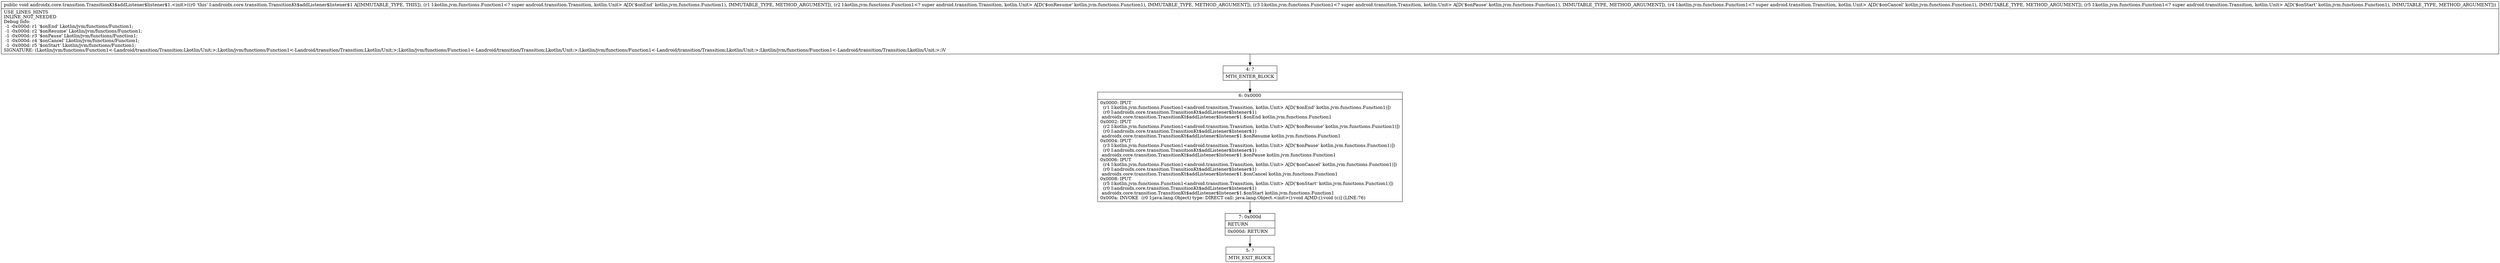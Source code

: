 digraph "CFG forandroidx.core.transition.TransitionKt$addListener$listener$1.\<init\>(Lkotlin\/jvm\/functions\/Function1;Lkotlin\/jvm\/functions\/Function1;Lkotlin\/jvm\/functions\/Function1;Lkotlin\/jvm\/functions\/Function1;Lkotlin\/jvm\/functions\/Function1;)V" {
Node_4 [shape=record,label="{4\:\ ?|MTH_ENTER_BLOCK\l}"];
Node_6 [shape=record,label="{6\:\ 0x0000|0x0000: IPUT  \l  (r1 I:kotlin.jvm.functions.Function1\<android.transition.Transition, kotlin.Unit\> A[D('$onEnd' kotlin.jvm.functions.Function1)])\l  (r0 I:androidx.core.transition.TransitionKt$addListener$listener$1)\l androidx.core.transition.TransitionKt$addListener$listener$1.$onEnd kotlin.jvm.functions.Function1 \l0x0002: IPUT  \l  (r2 I:kotlin.jvm.functions.Function1\<android.transition.Transition, kotlin.Unit\> A[D('$onResume' kotlin.jvm.functions.Function1)])\l  (r0 I:androidx.core.transition.TransitionKt$addListener$listener$1)\l androidx.core.transition.TransitionKt$addListener$listener$1.$onResume kotlin.jvm.functions.Function1 \l0x0004: IPUT  \l  (r3 I:kotlin.jvm.functions.Function1\<android.transition.Transition, kotlin.Unit\> A[D('$onPause' kotlin.jvm.functions.Function1)])\l  (r0 I:androidx.core.transition.TransitionKt$addListener$listener$1)\l androidx.core.transition.TransitionKt$addListener$listener$1.$onPause kotlin.jvm.functions.Function1 \l0x0006: IPUT  \l  (r4 I:kotlin.jvm.functions.Function1\<android.transition.Transition, kotlin.Unit\> A[D('$onCancel' kotlin.jvm.functions.Function1)])\l  (r0 I:androidx.core.transition.TransitionKt$addListener$listener$1)\l androidx.core.transition.TransitionKt$addListener$listener$1.$onCancel kotlin.jvm.functions.Function1 \l0x0008: IPUT  \l  (r5 I:kotlin.jvm.functions.Function1\<android.transition.Transition, kotlin.Unit\> A[D('$onStart' kotlin.jvm.functions.Function1)])\l  (r0 I:androidx.core.transition.TransitionKt$addListener$listener$1)\l androidx.core.transition.TransitionKt$addListener$listener$1.$onStart kotlin.jvm.functions.Function1 \l0x000a: INVOKE  (r0 I:java.lang.Object) type: DIRECT call: java.lang.Object.\<init\>():void A[MD:():void (c)] (LINE:76)\l}"];
Node_7 [shape=record,label="{7\:\ 0x000d|RETURN\l|0x000d: RETURN   \l}"];
Node_5 [shape=record,label="{5\:\ ?|MTH_EXIT_BLOCK\l}"];
MethodNode[shape=record,label="{public void androidx.core.transition.TransitionKt$addListener$listener$1.\<init\>((r0 'this' I:androidx.core.transition.TransitionKt$addListener$listener$1 A[IMMUTABLE_TYPE, THIS]), (r1 I:kotlin.jvm.functions.Function1\<? super android.transition.Transition, kotlin.Unit\> A[D('$onEnd' kotlin.jvm.functions.Function1), IMMUTABLE_TYPE, METHOD_ARGUMENT]), (r2 I:kotlin.jvm.functions.Function1\<? super android.transition.Transition, kotlin.Unit\> A[D('$onResume' kotlin.jvm.functions.Function1), IMMUTABLE_TYPE, METHOD_ARGUMENT]), (r3 I:kotlin.jvm.functions.Function1\<? super android.transition.Transition, kotlin.Unit\> A[D('$onPause' kotlin.jvm.functions.Function1), IMMUTABLE_TYPE, METHOD_ARGUMENT]), (r4 I:kotlin.jvm.functions.Function1\<? super android.transition.Transition, kotlin.Unit\> A[D('$onCancel' kotlin.jvm.functions.Function1), IMMUTABLE_TYPE, METHOD_ARGUMENT]), (r5 I:kotlin.jvm.functions.Function1\<? super android.transition.Transition, kotlin.Unit\> A[D('$onStart' kotlin.jvm.functions.Function1), IMMUTABLE_TYPE, METHOD_ARGUMENT]))  | USE_LINES_HINTS\lINLINE_NOT_NEEDED\lDebug Info:\l  \-1 \-0x000d: r1 '$onEnd' Lkotlin\/jvm\/functions\/Function1;\l  \-1 \-0x000d: r2 '$onResume' Lkotlin\/jvm\/functions\/Function1;\l  \-1 \-0x000d: r3 '$onPause' Lkotlin\/jvm\/functions\/Function1;\l  \-1 \-0x000d: r4 '$onCancel' Lkotlin\/jvm\/functions\/Function1;\l  \-1 \-0x000d: r5 '$onStart' Lkotlin\/jvm\/functions\/Function1;\lSIGNATURE: (Lkotlin\/jvm\/functions\/Function1\<\-Landroid\/transition\/Transition;Lkotlin\/Unit;\>;Lkotlin\/jvm\/functions\/Function1\<\-Landroid\/transition\/Transition;Lkotlin\/Unit;\>;Lkotlin\/jvm\/functions\/Function1\<\-Landroid\/transition\/Transition;Lkotlin\/Unit;\>;Lkotlin\/jvm\/functions\/Function1\<\-Landroid\/transition\/Transition;Lkotlin\/Unit;\>;Lkotlin\/jvm\/functions\/Function1\<\-Landroid\/transition\/Transition;Lkotlin\/Unit;\>;)V\l}"];
MethodNode -> Node_4;Node_4 -> Node_6;
Node_6 -> Node_7;
Node_7 -> Node_5;
}

